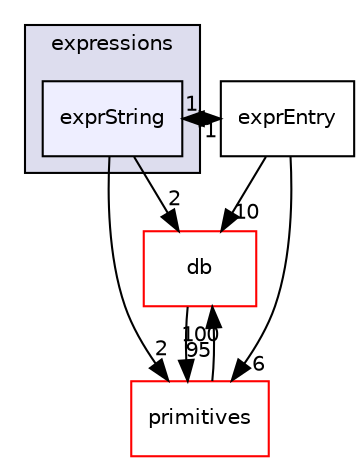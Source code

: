 digraph "src/OpenFOAM/expressions/exprString" {
  bgcolor=transparent;
  compound=true
  node [ fontsize="10", fontname="Helvetica"];
  edge [ labelfontsize="10", labelfontname="Helvetica"];
  subgraph clusterdir_fa8eb60ad2eb9e73026ecc23442a4b28 {
    graph [ bgcolor="#ddddee", pencolor="black", label="expressions" fontname="Helvetica", fontsize="10", URL="dir_fa8eb60ad2eb9e73026ecc23442a4b28.html"]
  dir_9e204a2a1909bee6647bf96dcf40010d [shape=box, label="exprString", style="filled", fillcolor="#eeeeff", pencolor="black", URL="dir_9e204a2a1909bee6647bf96dcf40010d.html"];
  }
  dir_63c634f7a7cfd679ac26c67fb30fc32f [shape=box label="db" color="red" URL="dir_63c634f7a7cfd679ac26c67fb30fc32f.html"];
  dir_717b75f27ac67074cba8ef767cf60063 [shape=box label="exprEntry" URL="dir_717b75f27ac67074cba8ef767cf60063.html"];
  dir_3e50f45338116b169052b428016851aa [shape=box label="primitives" color="red" URL="dir_3e50f45338116b169052b428016851aa.html"];
  dir_9e204a2a1909bee6647bf96dcf40010d->dir_63c634f7a7cfd679ac26c67fb30fc32f [headlabel="2", labeldistance=1.5 headhref="dir_002302_002218.html"];
  dir_9e204a2a1909bee6647bf96dcf40010d->dir_717b75f27ac67074cba8ef767cf60063 [headlabel="1", labeldistance=1.5 headhref="dir_002302_002299.html"];
  dir_9e204a2a1909bee6647bf96dcf40010d->dir_3e50f45338116b169052b428016851aa [headlabel="2", labeldistance=1.5 headhref="dir_002302_002628.html"];
  dir_63c634f7a7cfd679ac26c67fb30fc32f->dir_3e50f45338116b169052b428016851aa [headlabel="95", labeldistance=1.5 headhref="dir_002218_002628.html"];
  dir_717b75f27ac67074cba8ef767cf60063->dir_9e204a2a1909bee6647bf96dcf40010d [headlabel="1", labeldistance=1.5 headhref="dir_002299_002302.html"];
  dir_717b75f27ac67074cba8ef767cf60063->dir_63c634f7a7cfd679ac26c67fb30fc32f [headlabel="10", labeldistance=1.5 headhref="dir_002299_002218.html"];
  dir_717b75f27ac67074cba8ef767cf60063->dir_3e50f45338116b169052b428016851aa [headlabel="6", labeldistance=1.5 headhref="dir_002299_002628.html"];
  dir_3e50f45338116b169052b428016851aa->dir_63c634f7a7cfd679ac26c67fb30fc32f [headlabel="100", labeldistance=1.5 headhref="dir_002628_002218.html"];
}
